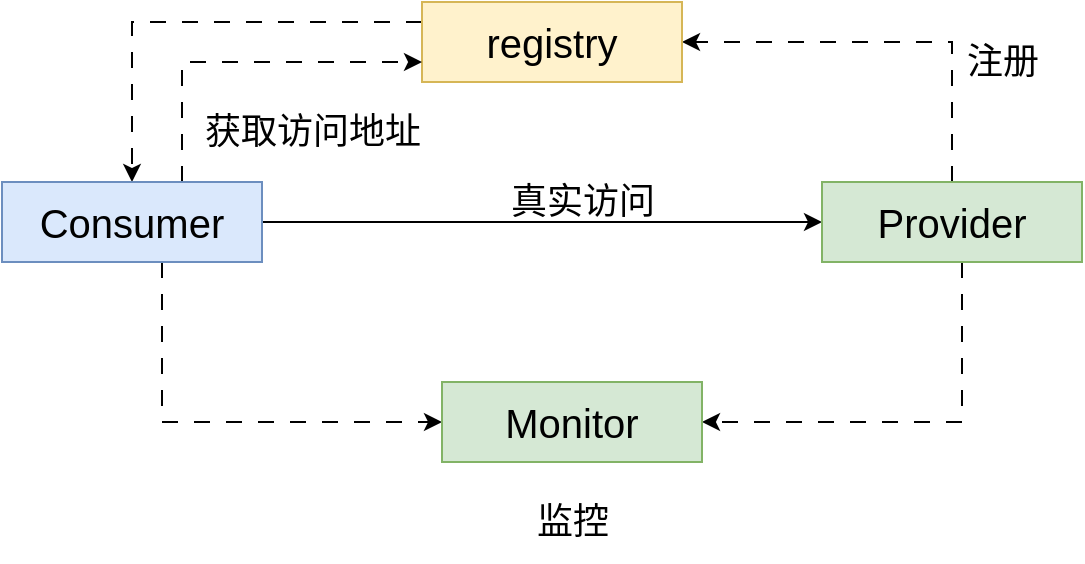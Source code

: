<mxfile version="24.2.3" type="github">
  <diagram name="第 1 页" id="uyo4diO4sm3DZR8BTiOL">
    <mxGraphModel dx="1185" dy="632" grid="1" gridSize="10" guides="1" tooltips="1" connect="1" arrows="1" fold="1" page="1" pageScale="1" pageWidth="827" pageHeight="1169" math="0" shadow="0">
      <root>
        <mxCell id="0" />
        <mxCell id="1" parent="0" />
        <mxCell id="Pso1UT-ca6RZET4c036J-7" style="edgeStyle=orthogonalEdgeStyle;rounded=0;orthogonalLoop=1;jettySize=auto;html=1;dashed=1;dashPattern=8 8;" edge="1" parent="1" source="Pso1UT-ca6RZET4c036J-2" target="Pso1UT-ca6RZET4c036J-3">
          <mxGeometry relative="1" as="geometry">
            <Array as="points">
              <mxPoint x="205" y="510" />
            </Array>
          </mxGeometry>
        </mxCell>
        <mxCell id="Pso1UT-ca6RZET4c036J-8" style="edgeStyle=orthogonalEdgeStyle;rounded=0;orthogonalLoop=1;jettySize=auto;html=1;exitX=0.5;exitY=0;exitDx=0;exitDy=0;dashed=1;dashPattern=8 8;" edge="1" parent="1" source="Pso1UT-ca6RZET4c036J-4" target="Pso1UT-ca6RZET4c036J-2">
          <mxGeometry relative="1" as="geometry">
            <Array as="points">
              <mxPoint x="615" y="520" />
            </Array>
          </mxGeometry>
        </mxCell>
        <mxCell id="Pso1UT-ca6RZET4c036J-2" value="&lt;font style=&quot;font-size: 20px;&quot;&gt;registry&lt;/font&gt;" style="rounded=0;whiteSpace=wrap;html=1;fillColor=#fff2cc;strokeColor=#d6b656;" vertex="1" parent="1">
          <mxGeometry x="350" y="500" width="130" height="40" as="geometry" />
        </mxCell>
        <mxCell id="Pso1UT-ca6RZET4c036J-9" style="edgeStyle=orthogonalEdgeStyle;rounded=0;orthogonalLoop=1;jettySize=auto;html=1;entryX=0;entryY=0.75;entryDx=0;entryDy=0;dashed=1;dashPattern=8 8;" edge="1" parent="1" source="Pso1UT-ca6RZET4c036J-3" target="Pso1UT-ca6RZET4c036J-2">
          <mxGeometry relative="1" as="geometry">
            <Array as="points">
              <mxPoint x="230" y="530" />
            </Array>
          </mxGeometry>
        </mxCell>
        <mxCell id="Pso1UT-ca6RZET4c036J-12" style="edgeStyle=orthogonalEdgeStyle;rounded=0;orthogonalLoop=1;jettySize=auto;html=1;entryX=0;entryY=0.5;entryDx=0;entryDy=0;" edge="1" parent="1" source="Pso1UT-ca6RZET4c036J-3" target="Pso1UT-ca6RZET4c036J-4">
          <mxGeometry relative="1" as="geometry" />
        </mxCell>
        <mxCell id="Pso1UT-ca6RZET4c036J-14" style="edgeStyle=orthogonalEdgeStyle;rounded=0;orthogonalLoop=1;jettySize=auto;html=1;entryX=0;entryY=0.5;entryDx=0;entryDy=0;dashed=1;dashPattern=8 8;" edge="1" parent="1" source="Pso1UT-ca6RZET4c036J-3" target="Pso1UT-ca6RZET4c036J-5">
          <mxGeometry relative="1" as="geometry">
            <Array as="points">
              <mxPoint x="220" y="710" />
            </Array>
          </mxGeometry>
        </mxCell>
        <mxCell id="Pso1UT-ca6RZET4c036J-3" value="&lt;font style=&quot;font-size: 20px;&quot;&gt;Consumer&lt;/font&gt;" style="rounded=0;whiteSpace=wrap;html=1;fillColor=#dae8fc;strokeColor=#6c8ebf;" vertex="1" parent="1">
          <mxGeometry x="140" y="590" width="130" height="40" as="geometry" />
        </mxCell>
        <mxCell id="Pso1UT-ca6RZET4c036J-15" style="edgeStyle=orthogonalEdgeStyle;rounded=0;orthogonalLoop=1;jettySize=auto;html=1;entryX=1;entryY=0.5;entryDx=0;entryDy=0;dashed=1;dashPattern=8 8;" edge="1" parent="1" source="Pso1UT-ca6RZET4c036J-4" target="Pso1UT-ca6RZET4c036J-5">
          <mxGeometry relative="1" as="geometry">
            <Array as="points">
              <mxPoint x="620" y="710" />
            </Array>
          </mxGeometry>
        </mxCell>
        <mxCell id="Pso1UT-ca6RZET4c036J-4" value="&lt;font style=&quot;font-size: 20px;&quot;&gt;Provider&lt;/font&gt;" style="rounded=0;whiteSpace=wrap;html=1;fillColor=#d5e8d4;strokeColor=#82b366;" vertex="1" parent="1">
          <mxGeometry x="550" y="590" width="130" height="40" as="geometry" />
        </mxCell>
        <mxCell id="Pso1UT-ca6RZET4c036J-5" value="&lt;font style=&quot;font-size: 20px;&quot;&gt;Monitor&lt;/font&gt;" style="rounded=0;whiteSpace=wrap;html=1;fillColor=#d5e8d4;strokeColor=#82b366;" vertex="1" parent="1">
          <mxGeometry x="360" y="690" width="130" height="40" as="geometry" />
        </mxCell>
        <mxCell id="Pso1UT-ca6RZET4c036J-10" value="&lt;font style=&quot;font-size: 18px;&quot;&gt;注册&lt;/font&gt;" style="text;html=1;align=center;verticalAlign=middle;resizable=0;points=[];autosize=1;strokeColor=none;fillColor=none;" vertex="1" parent="1">
          <mxGeometry x="610" y="510" width="60" height="40" as="geometry" />
        </mxCell>
        <mxCell id="Pso1UT-ca6RZET4c036J-11" value="&lt;font style=&quot;font-size: 18px;&quot;&gt;获取访问地址&lt;/font&gt;" style="text;html=1;align=center;verticalAlign=middle;resizable=0;points=[];autosize=1;strokeColor=none;fillColor=none;" vertex="1" parent="1">
          <mxGeometry x="230" y="545" width="130" height="40" as="geometry" />
        </mxCell>
        <mxCell id="Pso1UT-ca6RZET4c036J-13" value="&lt;font style=&quot;font-size: 18px;&quot;&gt;真实访问&lt;/font&gt;" style="text;html=1;align=center;verticalAlign=middle;resizable=0;points=[];autosize=1;strokeColor=none;fillColor=none;" vertex="1" parent="1">
          <mxGeometry x="380" y="580" width="100" height="40" as="geometry" />
        </mxCell>
        <mxCell id="Pso1UT-ca6RZET4c036J-16" value="&lt;font style=&quot;font-size: 18px;&quot;&gt;监控&lt;/font&gt;" style="text;html=1;align=center;verticalAlign=middle;resizable=0;points=[];autosize=1;strokeColor=none;fillColor=none;" vertex="1" parent="1">
          <mxGeometry x="395" y="740" width="60" height="40" as="geometry" />
        </mxCell>
      </root>
    </mxGraphModel>
  </diagram>
</mxfile>
